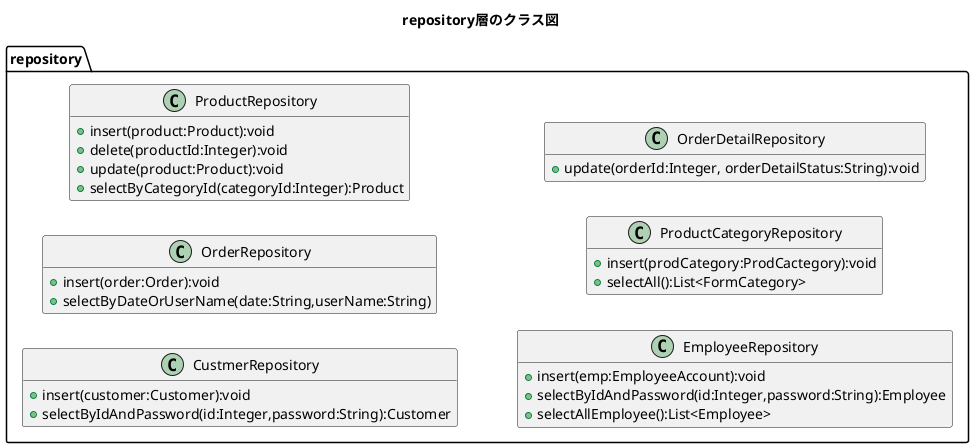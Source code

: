 @startuml
title repository層のクラス図
hide empty members
left to right direction

package repository{
    class CustmerRepository{
        +insert(customer:Customer):void
        +selectByIdAndPassword(id:Integer,password:String):Customer
    }

    class OrderRepository{
        +insert(order:Order):void
        +selectByDateOrUserName(date:String,userName:String)
    }

    class ProductRepository{
        +insert(product:Product):void
        +delete(productId:Integer):void
        +update(product:Product):void
        +selectByCategoryId(categoryId:Integer):Product
    }

    class EmployeeRepository{
        +insert(emp:EmployeeAccount):void
        +selectByIdAndPassword(id:Integer,password:String):Employee
        +selectAllEmployee():List<Employee>
    }

    class ProductCategoryRepository{
        +insert(prodCategory:ProdCactegory):void
        +selectAll():List<FormCategory>
    }

    class OrderDetailRepository{
        +update(orderId:Integer, orderDetailStatus:String):void
    }
}
@enduml